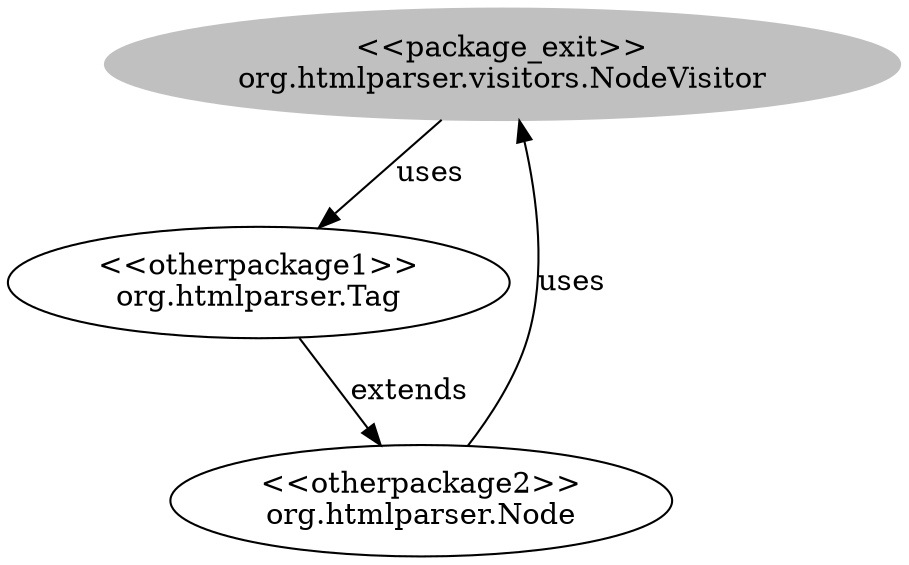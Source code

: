digraph cd {
	org_htmlparser_visitors_NodeVisitor [label="<<package_exit>>
org.htmlparser.visitors.NodeVisitor",style=filled,color="grey"];
	org_htmlparser_Tag [label="<<otherpackage1>>
org.htmlparser.Tag"];
	org_htmlparser_Node [label="<<otherpackage2>>
org.htmlparser.Node"];
	org_htmlparser_visitors_NodeVisitor -> org_htmlparser_Tag [label=uses];
	org_htmlparser_Node -> org_htmlparser_visitors_NodeVisitor [label=uses];
	org_htmlparser_Tag -> org_htmlparser_Node [label=extends];
}

